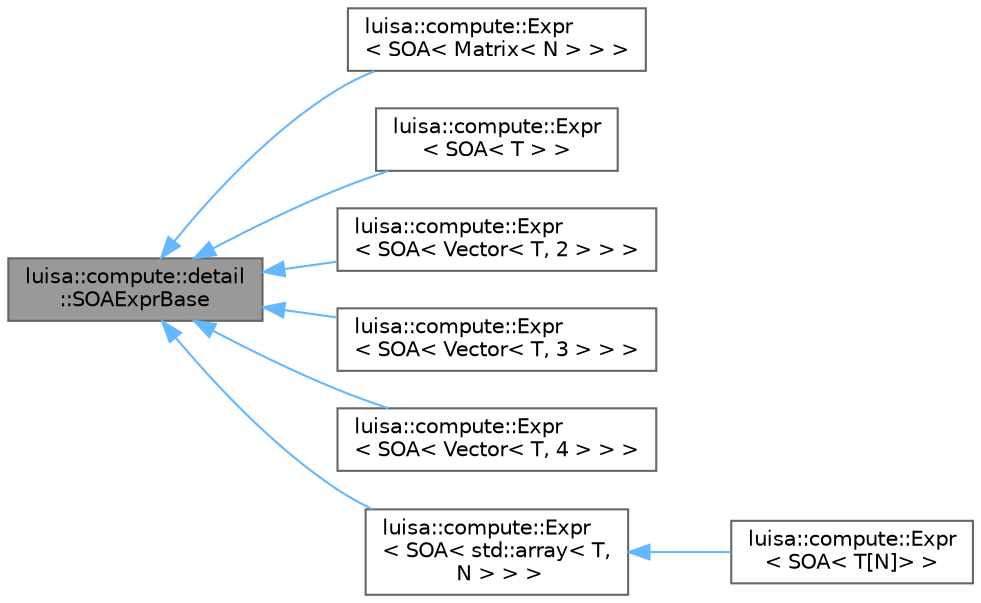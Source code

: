 digraph "luisa::compute::detail::SOAExprBase"
{
 // LATEX_PDF_SIZE
  bgcolor="transparent";
  edge [fontname=Helvetica,fontsize=10,labelfontname=Helvetica,labelfontsize=10];
  node [fontname=Helvetica,fontsize=10,shape=box,height=0.2,width=0.4];
  rankdir="LR";
  Node1 [id="Node000001",label="luisa::compute::detail\l::SOAExprBase",height=0.2,width=0.4,color="gray40", fillcolor="grey60", style="filled", fontcolor="black",tooltip=" "];
  Node1 -> Node2 [id="edge1_Node000001_Node000002",dir="back",color="steelblue1",style="solid",tooltip=" "];
  Node2 [id="Node000002",label="luisa::compute::Expr\l\< SOA\< Matrix\< N \> \> \>",height=0.2,width=0.4,color="gray40", fillcolor="white", style="filled",URL="$structluisa_1_1compute_1_1_expr_3_01_s_o_a_3_01_matrix_3_01_n_01_4_01_4_01_4.html",tooltip=" "];
  Node1 -> Node3 [id="edge2_Node000001_Node000003",dir="back",color="steelblue1",style="solid",tooltip=" "];
  Node3 [id="Node000003",label="luisa::compute::Expr\l\< SOA\< T \> \>",height=0.2,width=0.4,color="gray40", fillcolor="white", style="filled",tooltip=" "];
  Node1 -> Node4 [id="edge3_Node000001_Node000004",dir="back",color="steelblue1",style="solid",tooltip=" "];
  Node4 [id="Node000004",label="luisa::compute::Expr\l\< SOA\< Vector\< T, 2 \> \> \>",height=0.2,width=0.4,color="gray40", fillcolor="white", style="filled",URL="$structluisa_1_1compute_1_1_expr_3_01_s_o_a_3_01_vector_3_01_t_00_012_01_4_01_4_01_4.html",tooltip=" "];
  Node1 -> Node5 [id="edge4_Node000001_Node000005",dir="back",color="steelblue1",style="solid",tooltip=" "];
  Node5 [id="Node000005",label="luisa::compute::Expr\l\< SOA\< Vector\< T, 3 \> \> \>",height=0.2,width=0.4,color="gray40", fillcolor="white", style="filled",URL="$structluisa_1_1compute_1_1_expr_3_01_s_o_a_3_01_vector_3_01_t_00_013_01_4_01_4_01_4.html",tooltip=" "];
  Node1 -> Node6 [id="edge5_Node000001_Node000006",dir="back",color="steelblue1",style="solid",tooltip=" "];
  Node6 [id="Node000006",label="luisa::compute::Expr\l\< SOA\< Vector\< T, 4 \> \> \>",height=0.2,width=0.4,color="gray40", fillcolor="white", style="filled",URL="$structluisa_1_1compute_1_1_expr_3_01_s_o_a_3_01_vector_3_01_t_00_014_01_4_01_4_01_4.html",tooltip=" "];
  Node1 -> Node7 [id="edge6_Node000001_Node000007",dir="back",color="steelblue1",style="solid",tooltip=" "];
  Node7 [id="Node000007",label="luisa::compute::Expr\l\< SOA\< std::array\< T,\l N \> \> \>",height=0.2,width=0.4,color="gray40", fillcolor="white", style="filled",URL="$structluisa_1_1compute_1_1_expr_3_01_s_o_a_3_01std_1_1array_3_01_t_00_01_n_01_4_01_4_01_4.html",tooltip=" "];
  Node7 -> Node8 [id="edge7_Node000007_Node000008",dir="back",color="steelblue1",style="solid",tooltip=" "];
  Node8 [id="Node000008",label="luisa::compute::Expr\l\< SOA\< T[N]\> \>",height=0.2,width=0.4,color="gray40", fillcolor="white", style="filled",URL="$structluisa_1_1compute_1_1_expr_3_01_s_o_a_3_01_t_0f_n_0e_4_01_4.html",tooltip=" "];
}
